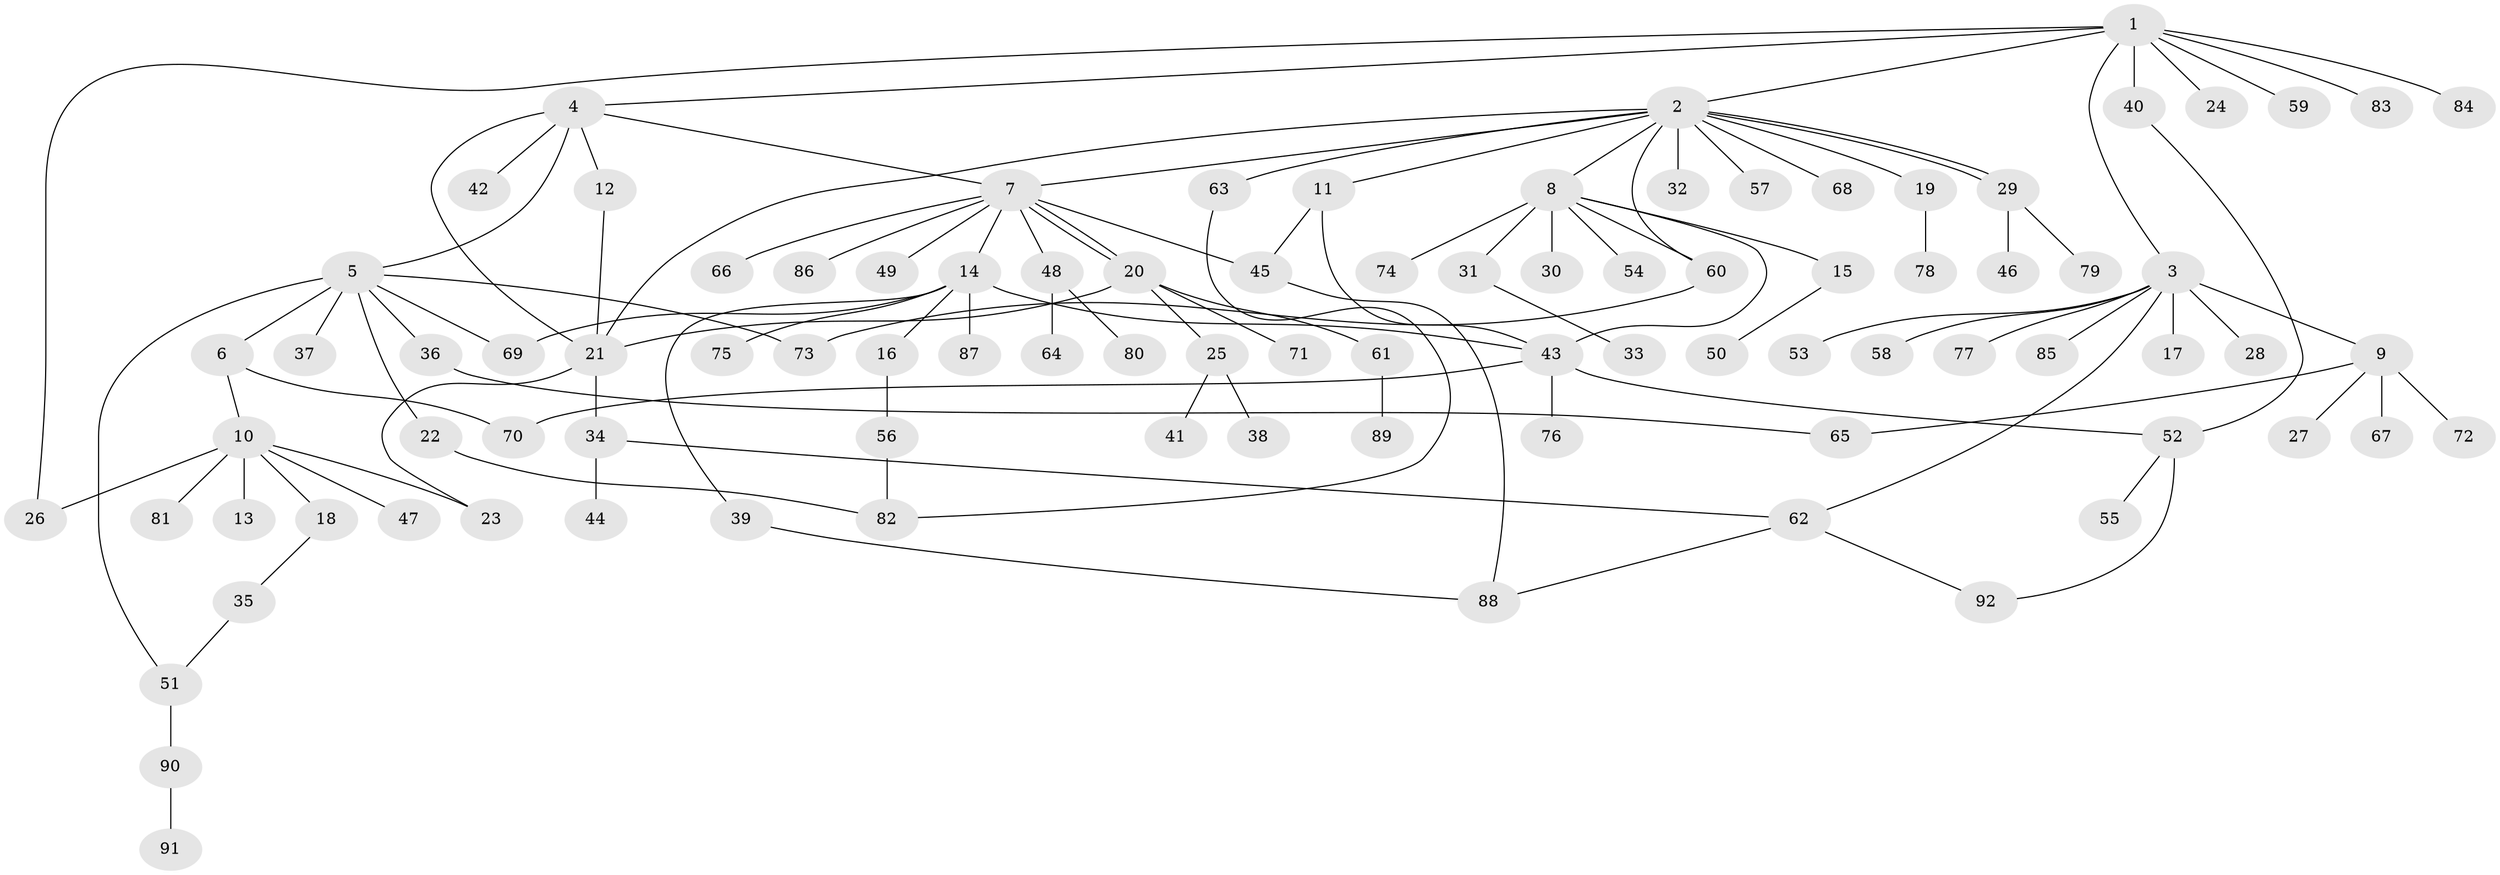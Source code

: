 // coarse degree distribution, {9: 0.014705882352941176, 12: 0.029411764705882353, 8: 0.014705882352941176, 3: 0.08823529411764706, 11: 0.014705882352941176, 7: 0.058823529411764705, 5: 0.029411764705882353, 2: 0.17647058823529413, 1: 0.5294117647058824, 6: 0.014705882352941176, 4: 0.029411764705882353}
// Generated by graph-tools (version 1.1) at 2025/23/03/03/25 07:23:54]
// undirected, 92 vertices, 115 edges
graph export_dot {
graph [start="1"]
  node [color=gray90,style=filled];
  1;
  2;
  3;
  4;
  5;
  6;
  7;
  8;
  9;
  10;
  11;
  12;
  13;
  14;
  15;
  16;
  17;
  18;
  19;
  20;
  21;
  22;
  23;
  24;
  25;
  26;
  27;
  28;
  29;
  30;
  31;
  32;
  33;
  34;
  35;
  36;
  37;
  38;
  39;
  40;
  41;
  42;
  43;
  44;
  45;
  46;
  47;
  48;
  49;
  50;
  51;
  52;
  53;
  54;
  55;
  56;
  57;
  58;
  59;
  60;
  61;
  62;
  63;
  64;
  65;
  66;
  67;
  68;
  69;
  70;
  71;
  72;
  73;
  74;
  75;
  76;
  77;
  78;
  79;
  80;
  81;
  82;
  83;
  84;
  85;
  86;
  87;
  88;
  89;
  90;
  91;
  92;
  1 -- 2;
  1 -- 3;
  1 -- 4;
  1 -- 24;
  1 -- 26;
  1 -- 40;
  1 -- 59;
  1 -- 83;
  1 -- 84;
  2 -- 7;
  2 -- 8;
  2 -- 11;
  2 -- 19;
  2 -- 21;
  2 -- 29;
  2 -- 29;
  2 -- 32;
  2 -- 57;
  2 -- 60;
  2 -- 63;
  2 -- 68;
  3 -- 9;
  3 -- 17;
  3 -- 28;
  3 -- 53;
  3 -- 58;
  3 -- 62;
  3 -- 77;
  3 -- 85;
  4 -- 5;
  4 -- 7;
  4 -- 12;
  4 -- 21;
  4 -- 42;
  5 -- 6;
  5 -- 22;
  5 -- 36;
  5 -- 37;
  5 -- 51;
  5 -- 69;
  5 -- 73;
  6 -- 10;
  6 -- 70;
  7 -- 14;
  7 -- 20;
  7 -- 20;
  7 -- 45;
  7 -- 48;
  7 -- 49;
  7 -- 66;
  7 -- 86;
  8 -- 15;
  8 -- 30;
  8 -- 31;
  8 -- 43;
  8 -- 54;
  8 -- 60;
  8 -- 74;
  9 -- 27;
  9 -- 65;
  9 -- 67;
  9 -- 72;
  10 -- 13;
  10 -- 18;
  10 -- 23;
  10 -- 26;
  10 -- 47;
  10 -- 81;
  11 -- 43;
  11 -- 45;
  12 -- 21;
  14 -- 16;
  14 -- 39;
  14 -- 43;
  14 -- 69;
  14 -- 75;
  14 -- 87;
  15 -- 50;
  16 -- 56;
  18 -- 35;
  19 -- 78;
  20 -- 21;
  20 -- 25;
  20 -- 61;
  20 -- 71;
  21 -- 23;
  21 -- 34;
  22 -- 82;
  25 -- 38;
  25 -- 41;
  29 -- 46;
  29 -- 79;
  31 -- 33;
  34 -- 44;
  34 -- 62;
  35 -- 51;
  36 -- 65;
  39 -- 88;
  40 -- 52;
  43 -- 52;
  43 -- 70;
  43 -- 76;
  45 -- 88;
  48 -- 64;
  48 -- 80;
  51 -- 90;
  52 -- 55;
  52 -- 92;
  56 -- 82;
  60 -- 73;
  61 -- 89;
  62 -- 88;
  62 -- 92;
  63 -- 82;
  90 -- 91;
}
